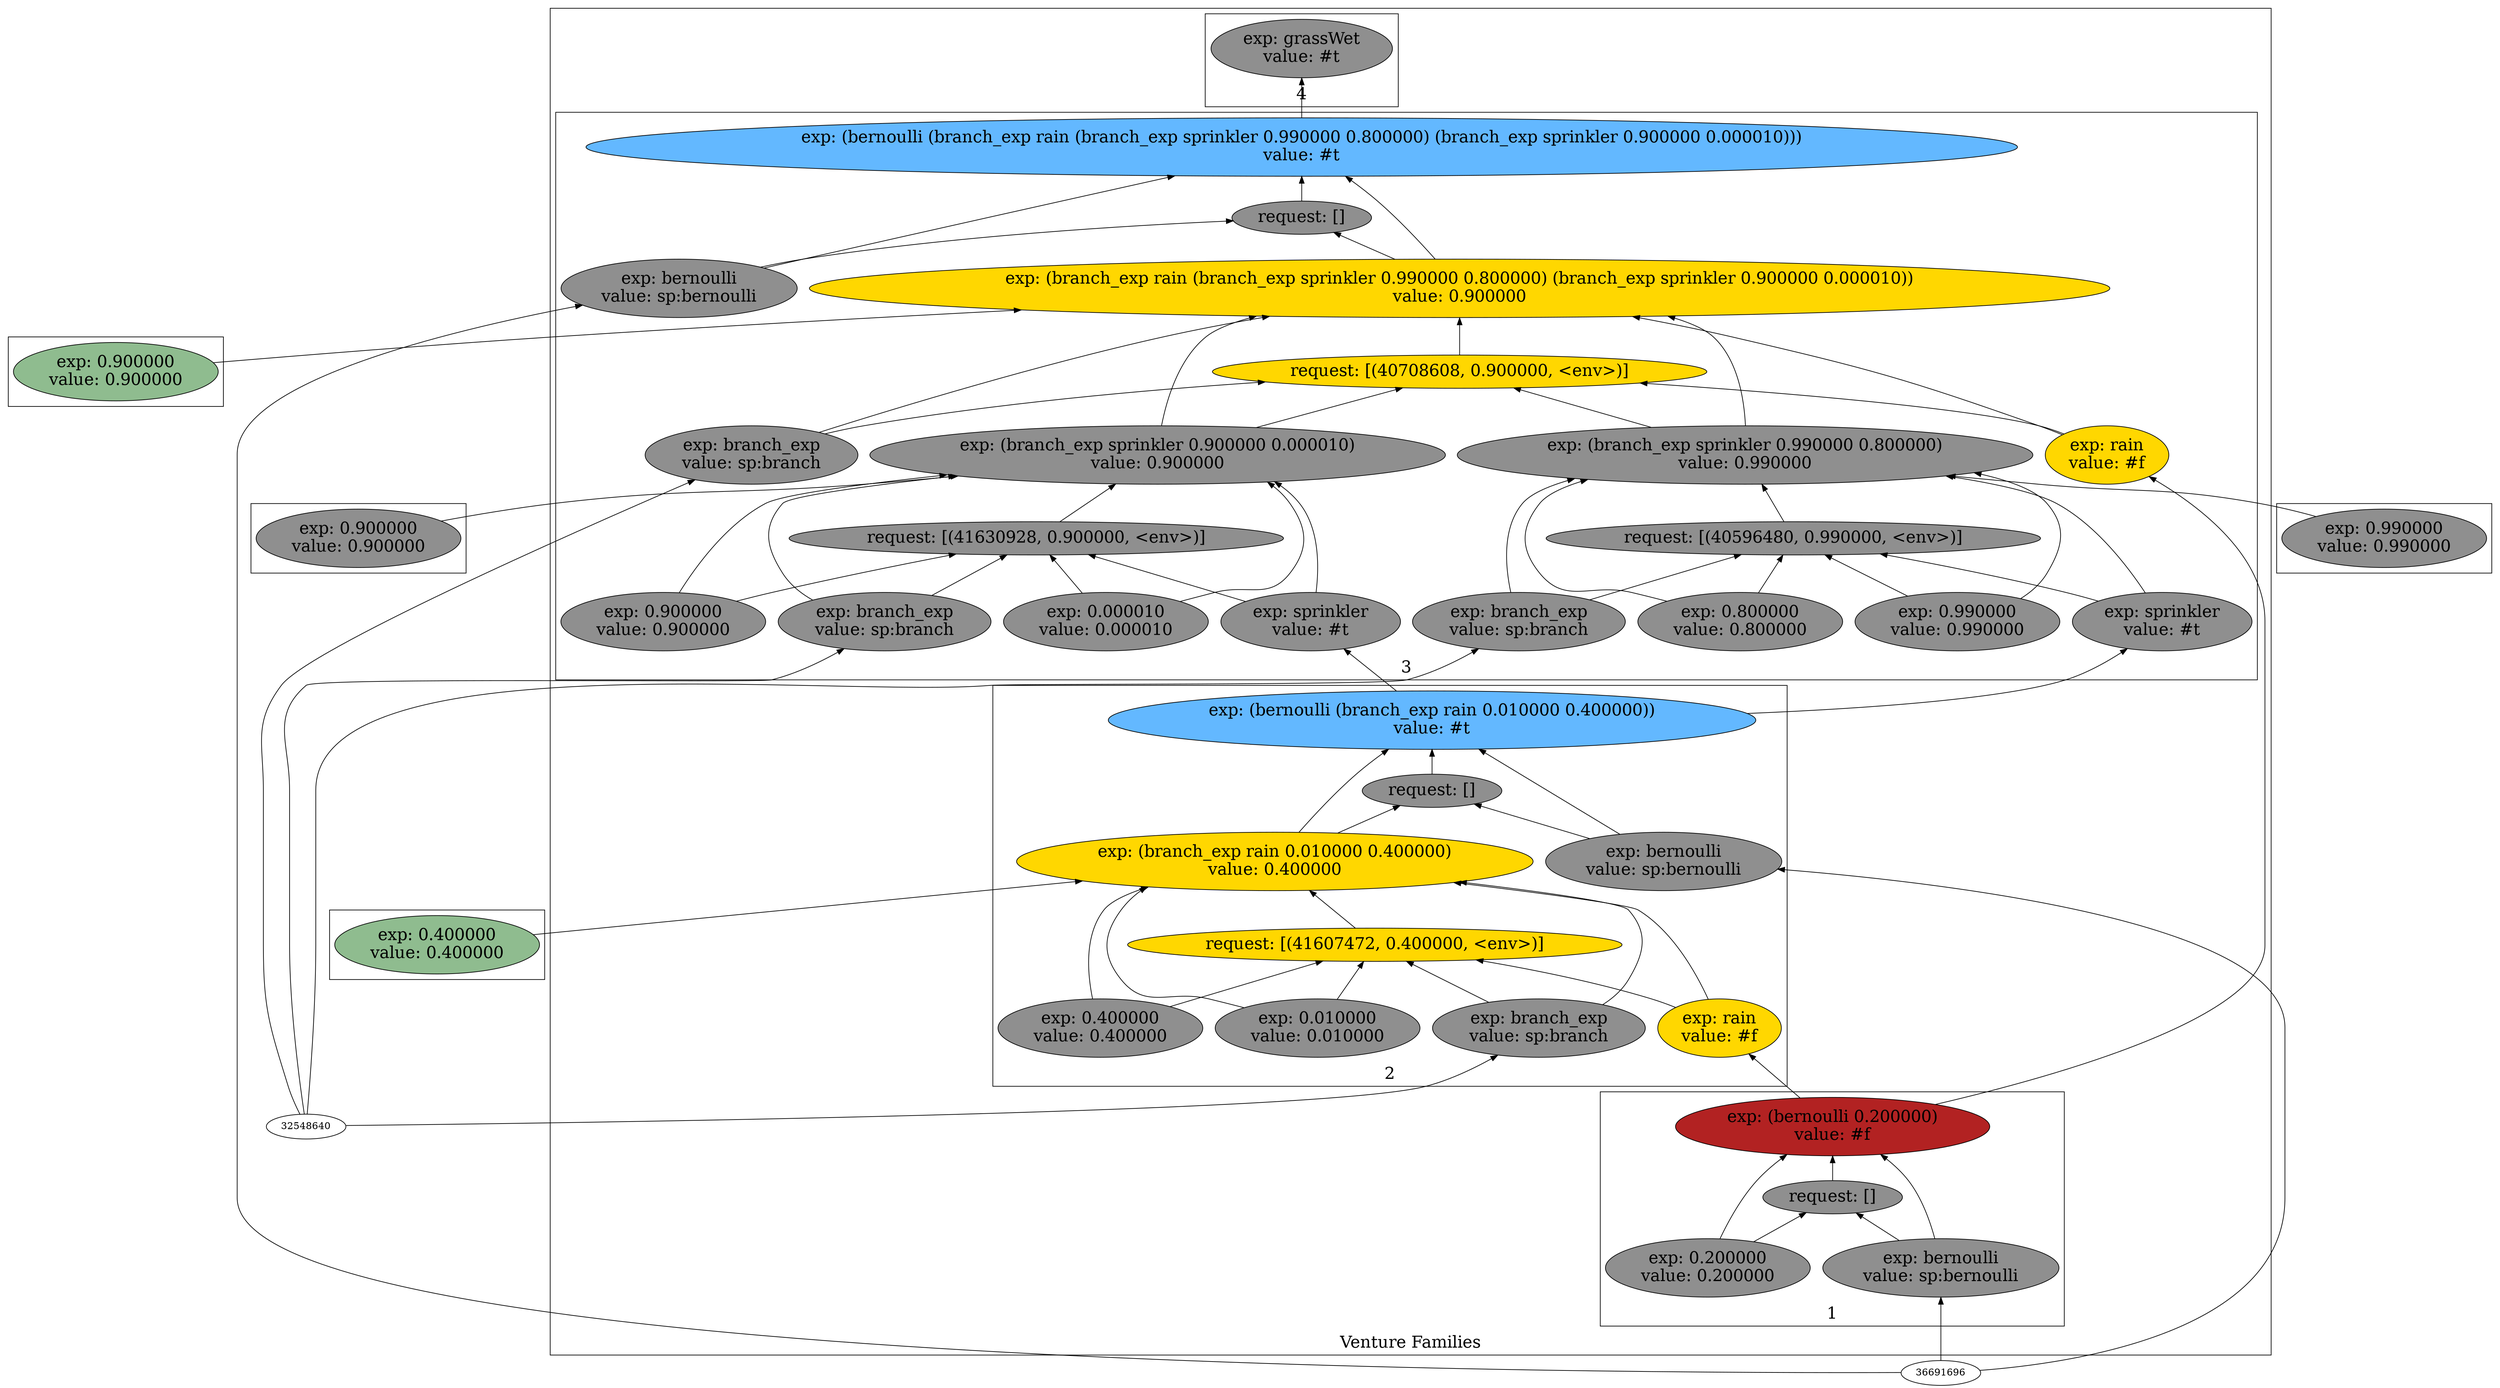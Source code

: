 digraph {
rankdir=BT
fontsize=24
subgraph cluster1 {
label="Venture Families"
subgraph cluster2 {
label="1"
"40713584"["fillcolor"="firebrick" "fontsize"="24" "label"="exp: (bernoulli 0.200000)\nvalue: #f" "shape"="ellipse" "style"="filled" ]
"42705792"["fillcolor"="grey56" "fontsize"="24" "label"="request: []" "shape"="ellipse" "style"="filled" ]
"41432720"["fillcolor"="grey56" "fontsize"="24" "label"="exp: bernoulli\nvalue: sp:bernoulli" "shape"="ellipse" "style"="filled" ]
"41569728"["fillcolor"="grey56" "fontsize"="24" "label"="exp: 0.200000\nvalue: 0.200000" "shape"="ellipse" "style"="filled" ]
}

subgraph cluster3 {
label="2"
"42282848"["fillcolor"="steelblue1" "fontsize"="24" "label"="exp: (bernoulli (branch_exp rain 0.010000 0.400000))\nvalue: #t" "shape"="ellipse" "style"="filled" ]
"41924112"["fillcolor"="grey56" "fontsize"="24" "label"="request: []" "shape"="ellipse" "style"="filled" ]
"42344368"["fillcolor"="grey56" "fontsize"="24" "label"="exp: bernoulli\nvalue: sp:bernoulli" "shape"="ellipse" "style"="filled" ]
"40595280"["fillcolor"="gold" "fontsize"="24" "label"="exp: (branch_exp rain 0.010000 0.400000)\nvalue: 0.400000" "shape"="ellipse" "style"="filled" ]
"41607472"["fillcolor"="gold" "fontsize"="24" "label"="request: [(41607472, 0.400000, <env>)]" "shape"="ellipse" "style"="filled" ]
"40889568"["fillcolor"="grey56" "fontsize"="24" "label"="exp: branch_exp\nvalue: sp:branch" "shape"="ellipse" "style"="filled" ]
"41057568"["fillcolor"="gold" "fontsize"="24" "label"="exp: rain\nvalue: #f" "shape"="ellipse" "style"="filled" ]
"41021744"["fillcolor"="grey56" "fontsize"="24" "label"="exp: 0.010000\nvalue: 0.010000" "shape"="ellipse" "style"="filled" ]
"40790752"["fillcolor"="grey56" "fontsize"="24" "label"="exp: 0.400000\nvalue: 0.400000" "shape"="ellipse" "style"="filled" ]
}

subgraph cluster4 {
label="3"
"40624480"["fillcolor"="steelblue1" "fontsize"="24" "label"="exp: (bernoulli (branch_exp rain (branch_exp sprinkler 0.990000 0.800000) (branch_exp sprinkler 0.900000 0.000010)))\nvalue: #t" "shape"="ellipse" "style"="filled" ]
"34316752"["fillcolor"="grey56" "fontsize"="24" "label"="request: []" "shape"="ellipse" "style"="filled" ]
"40825264"["fillcolor"="grey56" "fontsize"="24" "label"="exp: bernoulli\nvalue: sp:bernoulli" "shape"="ellipse" "style"="filled" ]
"43036928"["fillcolor"="gold" "fontsize"="24" "label"="exp: (branch_exp rain (branch_exp sprinkler 0.990000 0.800000) (branch_exp sprinkler 0.900000 0.000010))\nvalue: 0.900000" "shape"="ellipse" "style"="filled" ]
"40708608"["fillcolor"="gold" "fontsize"="24" "label"="request: [(40708608, 0.900000, <env>)]" "shape"="ellipse" "style"="filled" ]
"40872128"["fillcolor"="grey56" "fontsize"="24" "label"="exp: branch_exp\nvalue: sp:branch" "shape"="ellipse" "style"="filled" ]
"41062672"["fillcolor"="gold" "fontsize"="24" "label"="exp: rain\nvalue: #f" "shape"="ellipse" "style"="filled" ]
"41382256"["fillcolor"="grey56" "fontsize"="24" "label"="exp: (branch_exp sprinkler 0.990000 0.800000)\nvalue: 0.990000" "shape"="ellipse" "style"="filled" ]
"40596480"["fillcolor"="grey56" "fontsize"="24" "label"="request: [(40596480, 0.990000, <env>)]" "shape"="ellipse" "style"="filled" ]
"41418432"["fillcolor"="grey56" "fontsize"="24" "label"="exp: branch_exp\nvalue: sp:branch" "shape"="ellipse" "style"="filled" ]
"41469632"["fillcolor"="grey56" "fontsize"="24" "label"="exp: sprinkler\nvalue: #t" "shape"="ellipse" "style"="filled" ]
"41505808"["fillcolor"="grey56" "fontsize"="24" "label"="exp: 0.990000\nvalue: 0.990000" "shape"="ellipse" "style"="filled" ]
"41557008"["fillcolor"="grey56" "fontsize"="24" "label"="exp: 0.800000\nvalue: 0.800000" "shape"="ellipse" "style"="filled" ]
"41668672"["fillcolor"="grey56" "fontsize"="24" "label"="exp: (branch_exp sprinkler 0.900000 0.000010)\nvalue: 0.900000" "shape"="ellipse" "style"="filled" ]
"41630928"["fillcolor"="grey56" "fontsize"="24" "label"="request: [(41630928, 0.900000, <env>)]" "shape"="ellipse" "style"="filled" ]
"41706416"["fillcolor"="grey56" "fontsize"="24" "label"="exp: branch_exp\nvalue: sp:branch" "shape"="ellipse" "style"="filled" ]
"41744160"["fillcolor"="grey56" "fontsize"="24" "label"="exp: sprinkler\nvalue: #t" "shape"="ellipse" "style"="filled" ]
"41781904"["fillcolor"="grey56" "fontsize"="24" "label"="exp: 0.900000\nvalue: 0.900000" "shape"="ellipse" "style"="filled" ]
"41819648"["fillcolor"="grey56" "fontsize"="24" "label"="exp: 0.000010\nvalue: 0.000010" "shape"="ellipse" "style"="filled" ]
}

subgraph cluster5 {
label="4"
"43059072"["fillcolor"="grey56" "fontsize"="24" "label"="exp: grassWet\nvalue: #t" "shape"="ellipse" "style"="filled" ]
}

}

subgraph cluster6 {
label=""
"41593184"["fillcolor"="grey56" "fontsize"="24" "label"="exp: 0.990000\nvalue: 0.990000" "shape"="ellipse" "style"="filled" ]
}

subgraph cluster7 {
label=""
"41857392"["fillcolor"="grey56" "fontsize"="24" "label"="exp: 0.900000\nvalue: 0.900000" "shape"="ellipse" "style"="filled" ]
}

subgraph cluster8 {
label=""
"41895136"["fillcolor"="darkseagreen" "fontsize"="24" "label"="exp: 0.900000\nvalue: 0.900000" "shape"="ellipse" "style"="filled" ]
}

subgraph cluster9 {
label=""
"42866832"["fillcolor"="darkseagreen" "fontsize"="24" "label"="exp: 0.400000\nvalue: 0.400000" "shape"="ellipse" "style"="filled" ]
}

"40825264" -> "40624480"["arrowhead"="normal" "color"="black" "style"="solid" ]
"40825264" -> "34316752"["arrowhead"="normal" "color"="black" "style"="solid" ]
"36691696" -> "40825264"["arrowhead"="normal" "color"="black" "style"="solid" ]
"43036928" -> "40624480"["arrowhead"="normal" "color"="black" "style"="solid" ]
"43036928" -> "34316752"["arrowhead"="normal" "color"="black" "style"="solid" ]
"40872128" -> "43036928"["arrowhead"="normal" "color"="black" "style"="solid" ]
"40872128" -> "40708608"["arrowhead"="normal" "color"="black" "style"="solid" ]
"32548640" -> "40872128"["arrowhead"="normal" "color"="black" "style"="solid" ]
"41062672" -> "43036928"["arrowhead"="normal" "color"="black" "style"="solid" ]
"41062672" -> "40708608"["arrowhead"="normal" "color"="black" "style"="solid" ]
"40713584" -> "41062672"["arrowhead"="normal" "color"="black" "style"="solid" ]
"41382256" -> "43036928"["arrowhead"="normal" "color"="black" "style"="solid" ]
"41382256" -> "40708608"["arrowhead"="normal" "color"="black" "style"="solid" ]
"41418432" -> "41382256"["arrowhead"="normal" "color"="black" "style"="solid" ]
"41418432" -> "40596480"["arrowhead"="normal" "color"="black" "style"="solid" ]
"32548640" -> "41418432"["arrowhead"="normal" "color"="black" "style"="solid" ]
"41469632" -> "41382256"["arrowhead"="normal" "color"="black" "style"="solid" ]
"41469632" -> "40596480"["arrowhead"="normal" "color"="black" "style"="solid" ]
"42282848" -> "41469632"["arrowhead"="normal" "color"="black" "style"="solid" ]
"41505808" -> "41382256"["arrowhead"="normal" "color"="black" "style"="solid" ]
"41505808" -> "40596480"["arrowhead"="normal" "color"="black" "style"="solid" ]
"41557008" -> "41382256"["arrowhead"="normal" "color"="black" "style"="solid" ]
"41557008" -> "40596480"["arrowhead"="normal" "color"="black" "style"="solid" ]
"40596480" -> "41382256"["arrowhead"="normal" "color"="black" "style"="solid" ]
"41593184" -> "41382256"["arrowhead"="normal" "color"="black" "style"="solid" ]
"41668672" -> "43036928"["arrowhead"="normal" "color"="black" "style"="solid" ]
"41668672" -> "40708608"["arrowhead"="normal" "color"="black" "style"="solid" ]
"41706416" -> "41668672"["arrowhead"="normal" "color"="black" "style"="solid" ]
"41706416" -> "41630928"["arrowhead"="normal" "color"="black" "style"="solid" ]
"32548640" -> "41706416"["arrowhead"="normal" "color"="black" "style"="solid" ]
"41744160" -> "41668672"["arrowhead"="normal" "color"="black" "style"="solid" ]
"41744160" -> "41630928"["arrowhead"="normal" "color"="black" "style"="solid" ]
"42282848" -> "41744160"["arrowhead"="normal" "color"="black" "style"="solid" ]
"41781904" -> "41668672"["arrowhead"="normal" "color"="black" "style"="solid" ]
"41781904" -> "41630928"["arrowhead"="normal" "color"="black" "style"="solid" ]
"41819648" -> "41668672"["arrowhead"="normal" "color"="black" "style"="solid" ]
"41819648" -> "41630928"["arrowhead"="normal" "color"="black" "style"="solid" ]
"41630928" -> "41668672"["arrowhead"="normal" "color"="black" "style"="solid" ]
"41857392" -> "41668672"["arrowhead"="normal" "color"="black" "style"="solid" ]
"40708608" -> "43036928"["arrowhead"="normal" "color"="black" "style"="solid" ]
"41895136" -> "43036928"["arrowhead"="normal" "color"="black" "style"="solid" ]
"34316752" -> "40624480"["arrowhead"="normal" "color"="black" "style"="solid" ]
"41432720" -> "40713584"["arrowhead"="normal" "color"="black" "style"="solid" ]
"41432720" -> "42705792"["arrowhead"="normal" "color"="black" "style"="solid" ]
"36691696" -> "41432720"["arrowhead"="normal" "color"="black" "style"="solid" ]
"41569728" -> "40713584"["arrowhead"="normal" "color"="black" "style"="solid" ]
"41569728" -> "42705792"["arrowhead"="normal" "color"="black" "style"="solid" ]
"42705792" -> "40713584"["arrowhead"="normal" "color"="black" "style"="solid" ]
"42344368" -> "42282848"["arrowhead"="normal" "color"="black" "style"="solid" ]
"42344368" -> "41924112"["arrowhead"="normal" "color"="black" "style"="solid" ]
"36691696" -> "42344368"["arrowhead"="normal" "color"="black" "style"="solid" ]
"40595280" -> "42282848"["arrowhead"="normal" "color"="black" "style"="solid" ]
"40595280" -> "41924112"["arrowhead"="normal" "color"="black" "style"="solid" ]
"40889568" -> "40595280"["arrowhead"="normal" "color"="black" "style"="solid" ]
"40889568" -> "41607472"["arrowhead"="normal" "color"="black" "style"="solid" ]
"32548640" -> "40889568"["arrowhead"="normal" "color"="black" "style"="solid" ]
"41057568" -> "40595280"["arrowhead"="normal" "color"="black" "style"="solid" ]
"41057568" -> "41607472"["arrowhead"="normal" "color"="black" "style"="solid" ]
"40713584" -> "41057568"["arrowhead"="normal" "color"="black" "style"="solid" ]
"41021744" -> "40595280"["arrowhead"="normal" "color"="black" "style"="solid" ]
"41021744" -> "41607472"["arrowhead"="normal" "color"="black" "style"="solid" ]
"40790752" -> "40595280"["arrowhead"="normal" "color"="black" "style"="solid" ]
"40790752" -> "41607472"["arrowhead"="normal" "color"="black" "style"="solid" ]
"41607472" -> "40595280"["arrowhead"="normal" "color"="black" "style"="solid" ]
"42866832" -> "40595280"["arrowhead"="normal" "color"="black" "style"="solid" ]
"41924112" -> "42282848"["arrowhead"="normal" "color"="black" "style"="solid" ]
"40624480" -> "43059072"["arrowhead"="normal" "color"="black" "style"="solid" ]

}